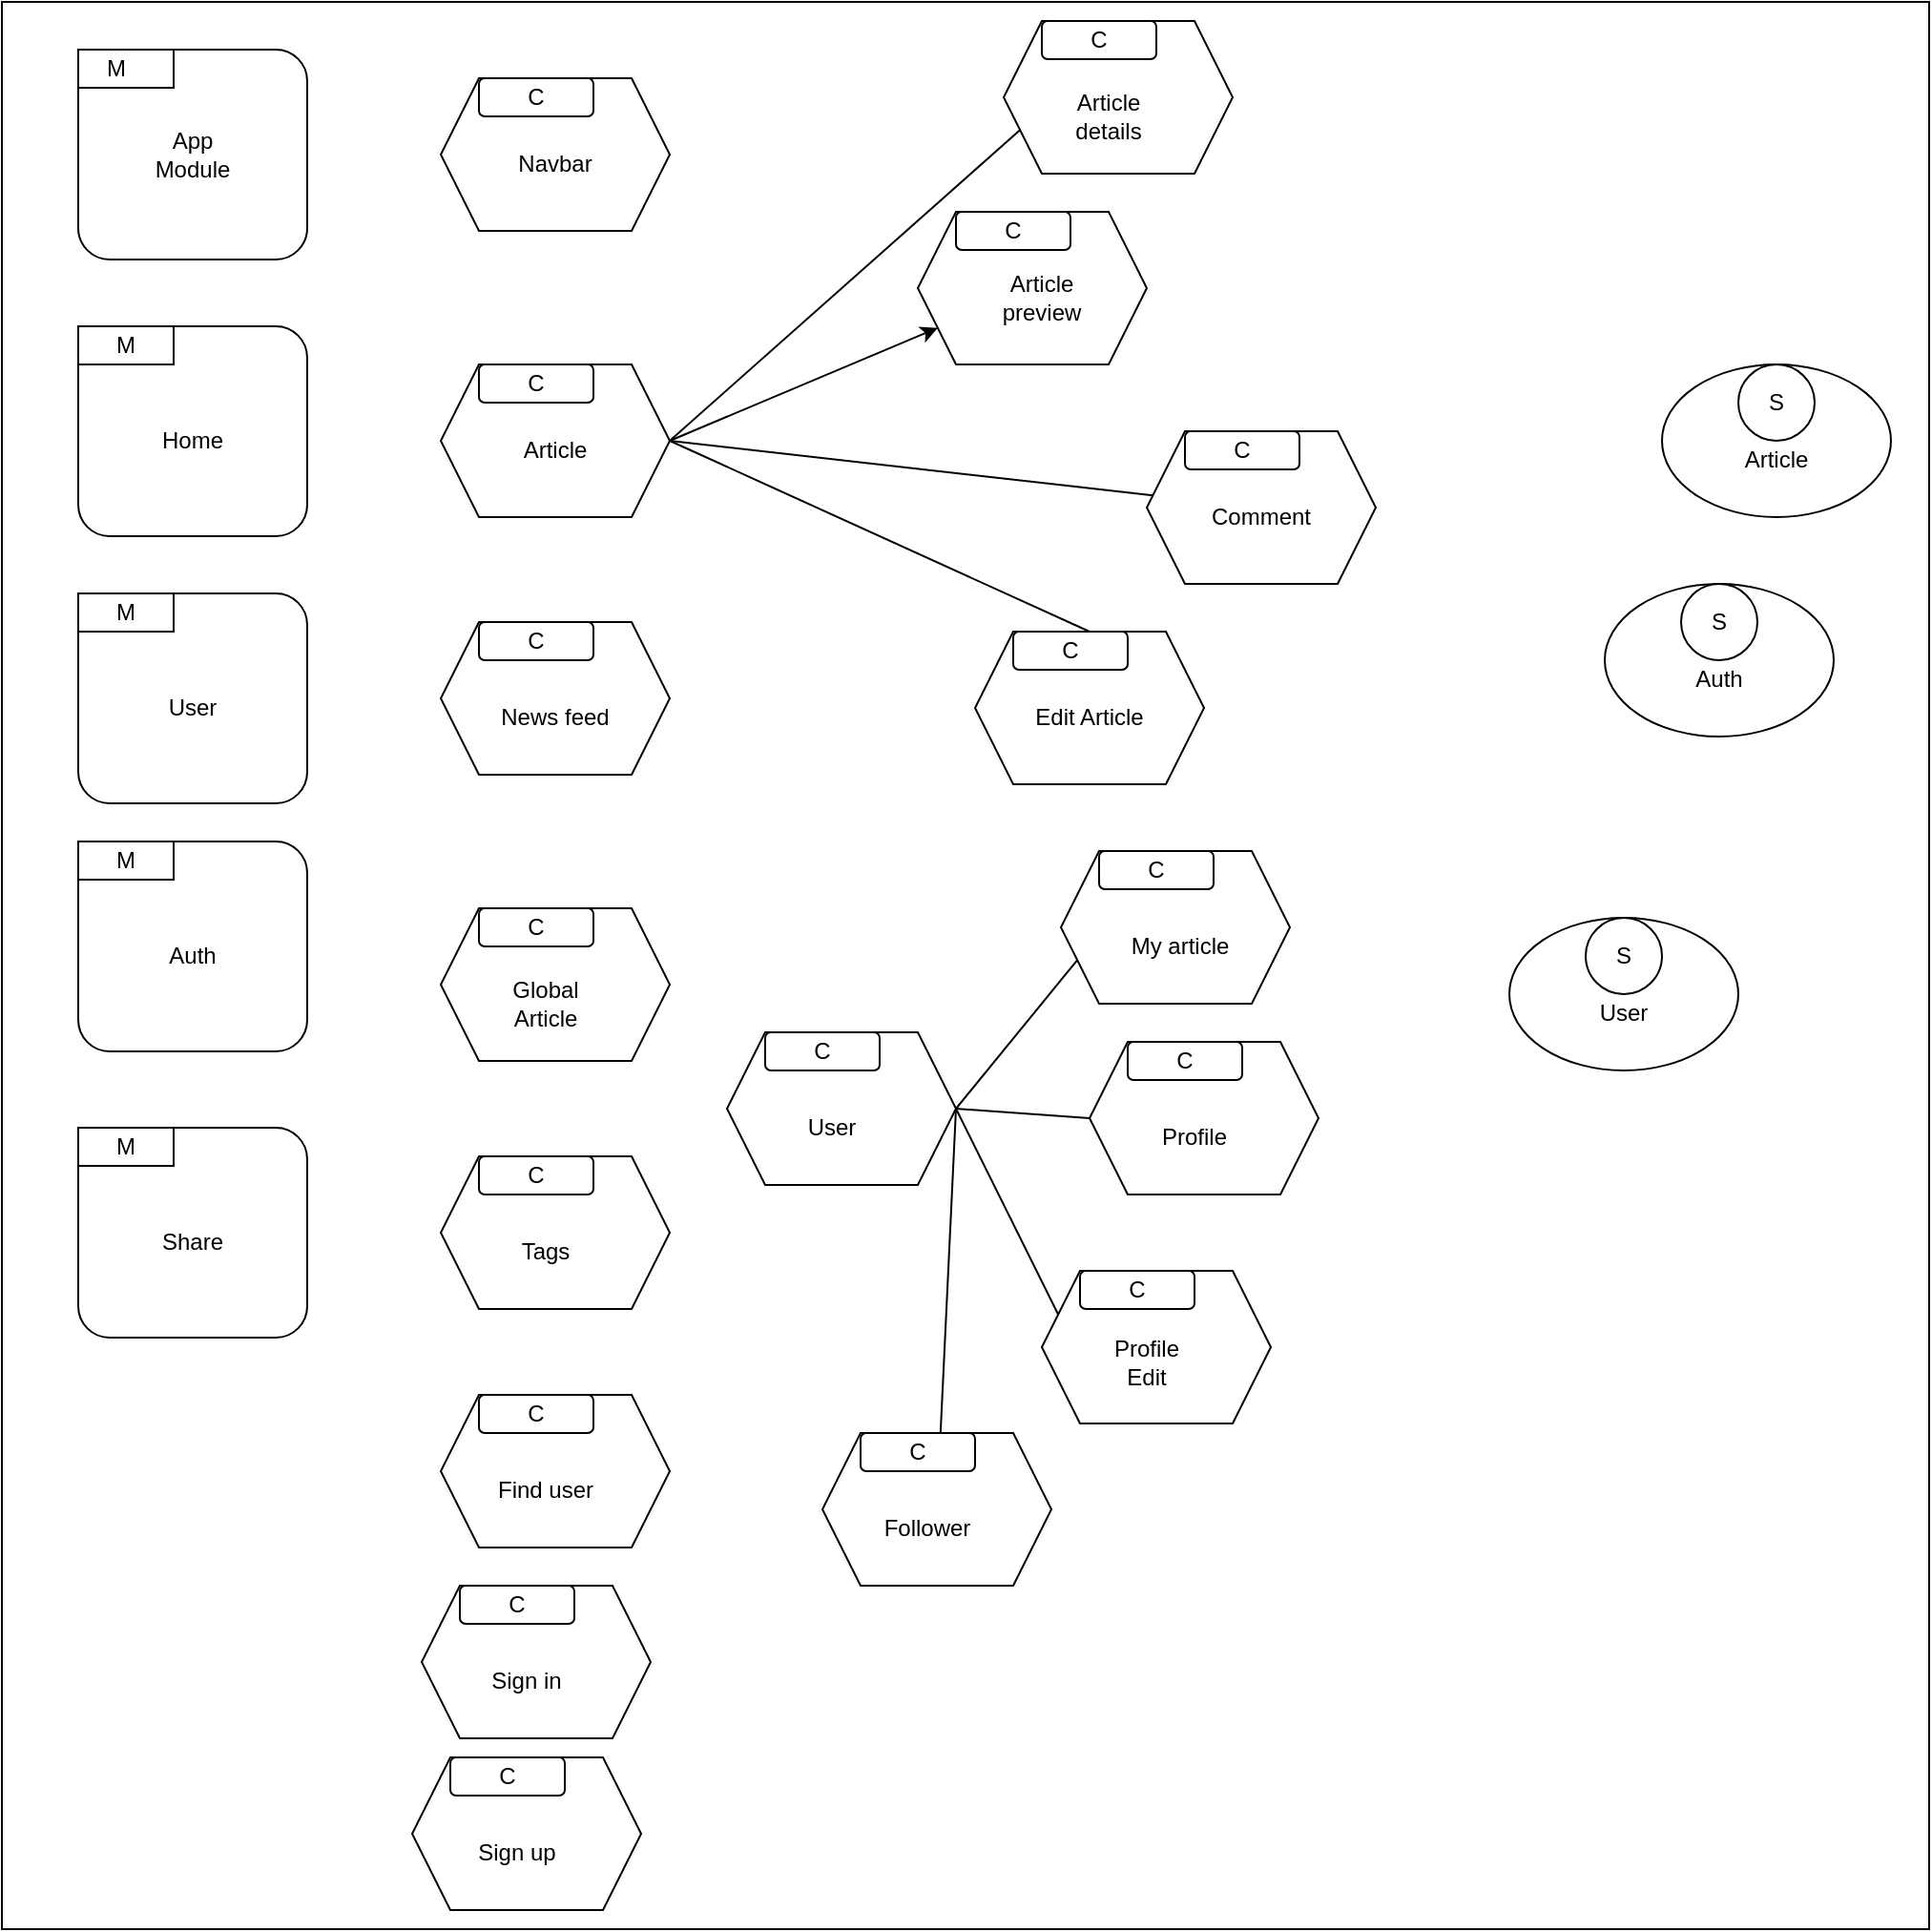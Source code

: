 <mxfile version="13.8.8" type="github"><diagram id="GLidbG7Urw2ieAbXaXTr" name="Page-1"><mxGraphModel dx="1422" dy="794" grid="1" gridSize="10" guides="1" tooltips="1" connect="1" arrows="1" fold="1" page="1" pageScale="1" pageWidth="827" pageHeight="1169" math="0" shadow="0"><root><mxCell id="0"/><mxCell id="1" parent="0"/><mxCell id="wJChuBZiBKXskEhfGxiS-1" value="" style="whiteSpace=wrap;html=1;aspect=fixed;" parent="1" vertex="1"><mxGeometry x="20" y="30" width="1010" height="1010" as="geometry"/></mxCell><mxCell id="wJChuBZiBKXskEhfGxiS-2" value="" style="rounded=1;whiteSpace=wrap;html=1;" parent="1" vertex="1"><mxGeometry x="60" y="55" width="120" height="110" as="geometry"/></mxCell><mxCell id="wJChuBZiBKXskEhfGxiS-8" value="" style="rounded=0;whiteSpace=wrap;html=1;" parent="1" vertex="1"><mxGeometry x="60" y="55" width="50" height="20" as="geometry"/></mxCell><mxCell id="wJChuBZiBKXskEhfGxiS-9" value="M" style="text;html=1;strokeColor=none;fillColor=none;align=center;verticalAlign=middle;whiteSpace=wrap;rounded=0;" parent="1" vertex="1"><mxGeometry x="60" y="55" width="40" height="20" as="geometry"/></mxCell><mxCell id="wJChuBZiBKXskEhfGxiS-16" value="" style="shape=hexagon;perimeter=hexagonPerimeter2;whiteSpace=wrap;html=1;fixedSize=1;" parent="1" vertex="1"><mxGeometry x="250" y="70" width="120" height="80" as="geometry"/></mxCell><mxCell id="wJChuBZiBKXskEhfGxiS-17" value="" style="rounded=1;whiteSpace=wrap;html=1;" parent="1" vertex="1"><mxGeometry x="270" y="70" width="60" height="20" as="geometry"/></mxCell><mxCell id="wJChuBZiBKXskEhfGxiS-18" value="C" style="text;html=1;strokeColor=none;fillColor=none;align=center;verticalAlign=middle;whiteSpace=wrap;rounded=0;" parent="1" vertex="1"><mxGeometry x="280" y="70" width="40" height="20" as="geometry"/></mxCell><mxCell id="wJChuBZiBKXskEhfGxiS-19" value="" style="ellipse;whiteSpace=wrap;html=1;" parent="1" vertex="1"><mxGeometry x="890" y="220" width="120" height="80" as="geometry"/></mxCell><mxCell id="wJChuBZiBKXskEhfGxiS-20" value="App Module" style="text;html=1;strokeColor=none;fillColor=none;align=center;verticalAlign=middle;whiteSpace=wrap;rounded=0;" parent="1" vertex="1"><mxGeometry x="90" y="95" width="60" height="30" as="geometry"/></mxCell><mxCell id="wJChuBZiBKXskEhfGxiS-21" value="" style="rounded=1;whiteSpace=wrap;html=1;" parent="1" vertex="1"><mxGeometry x="60" y="200" width="120" height="110" as="geometry"/></mxCell><mxCell id="wJChuBZiBKXskEhfGxiS-22" value="M" style="rounded=0;whiteSpace=wrap;html=1;" parent="1" vertex="1"><mxGeometry x="60" y="200" width="50" height="20" as="geometry"/></mxCell><mxCell id="wJChuBZiBKXskEhfGxiS-23" value="Home" style="text;html=1;strokeColor=none;fillColor=none;align=center;verticalAlign=middle;whiteSpace=wrap;rounded=0;" parent="1" vertex="1"><mxGeometry x="90" y="245" width="60" height="30" as="geometry"/></mxCell><mxCell id="wJChuBZiBKXskEhfGxiS-29" value="" style="rounded=1;whiteSpace=wrap;html=1;" parent="1" vertex="1"><mxGeometry x="60" y="340" width="120" height="110" as="geometry"/></mxCell><mxCell id="wJChuBZiBKXskEhfGxiS-30" value="M" style="rounded=0;whiteSpace=wrap;html=1;" parent="1" vertex="1"><mxGeometry x="60" y="340" width="50" height="20" as="geometry"/></mxCell><mxCell id="wJChuBZiBKXskEhfGxiS-31" value="User" style="text;html=1;strokeColor=none;fillColor=none;align=center;verticalAlign=middle;whiteSpace=wrap;rounded=0;" parent="1" vertex="1"><mxGeometry x="90" y="385" width="60" height="30" as="geometry"/></mxCell><mxCell id="wJChuBZiBKXskEhfGxiS-32" value="" style="rounded=1;whiteSpace=wrap;html=1;" parent="1" vertex="1"><mxGeometry x="60" y="470" width="120" height="110" as="geometry"/></mxCell><mxCell id="wJChuBZiBKXskEhfGxiS-33" value="M" style="rounded=0;whiteSpace=wrap;html=1;" parent="1" vertex="1"><mxGeometry x="60" y="470" width="50" height="20" as="geometry"/></mxCell><mxCell id="wJChuBZiBKXskEhfGxiS-34" value="Auth" style="text;html=1;strokeColor=none;fillColor=none;align=center;verticalAlign=middle;whiteSpace=wrap;rounded=0;" parent="1" vertex="1"><mxGeometry x="90" y="515" width="60" height="30" as="geometry"/></mxCell><mxCell id="wJChuBZiBKXskEhfGxiS-35" value="" style="rounded=1;whiteSpace=wrap;html=1;" parent="1" vertex="1"><mxGeometry x="60" y="620" width="120" height="110" as="geometry"/></mxCell><mxCell id="wJChuBZiBKXskEhfGxiS-36" value="M" style="rounded=0;whiteSpace=wrap;html=1;" parent="1" vertex="1"><mxGeometry x="60" y="620" width="50" height="20" as="geometry"/></mxCell><mxCell id="wJChuBZiBKXskEhfGxiS-37" value="Share" style="text;html=1;strokeColor=none;fillColor=none;align=center;verticalAlign=middle;whiteSpace=wrap;rounded=0;" parent="1" vertex="1"><mxGeometry x="90" y="665" width="60" height="30" as="geometry"/></mxCell><mxCell id="wJChuBZiBKXskEhfGxiS-39" value="" style="shape=hexagon;perimeter=hexagonPerimeter2;whiteSpace=wrap;html=1;fixedSize=1;" parent="1" vertex="1"><mxGeometry x="250" y="220" width="120" height="80" as="geometry"/></mxCell><mxCell id="wJChuBZiBKXskEhfGxiS-40" value="" style="rounded=1;whiteSpace=wrap;html=1;" parent="1" vertex="1"><mxGeometry x="270" y="220" width="60" height="20" as="geometry"/></mxCell><mxCell id="wJChuBZiBKXskEhfGxiS-41" value="C" style="text;html=1;strokeColor=none;fillColor=none;align=center;verticalAlign=middle;whiteSpace=wrap;rounded=0;" parent="1" vertex="1"><mxGeometry x="280" y="220" width="40" height="20" as="geometry"/></mxCell><mxCell id="wJChuBZiBKXskEhfGxiS-42" value="" style="shape=hexagon;perimeter=hexagonPerimeter2;whiteSpace=wrap;html=1;fixedSize=1;" parent="1" vertex="1"><mxGeometry x="250" y="355" width="120" height="80" as="geometry"/></mxCell><mxCell id="wJChuBZiBKXskEhfGxiS-43" value="" style="rounded=1;whiteSpace=wrap;html=1;" parent="1" vertex="1"><mxGeometry x="270" y="355" width="60" height="20" as="geometry"/></mxCell><mxCell id="wJChuBZiBKXskEhfGxiS-44" value="C" style="text;html=1;strokeColor=none;fillColor=none;align=center;verticalAlign=middle;whiteSpace=wrap;rounded=0;" parent="1" vertex="1"><mxGeometry x="280" y="355" width="40" height="20" as="geometry"/></mxCell><mxCell id="wJChuBZiBKXskEhfGxiS-45" value="" style="shape=hexagon;perimeter=hexagonPerimeter2;whiteSpace=wrap;html=1;fixedSize=1;" parent="1" vertex="1"><mxGeometry x="250" y="505" width="120" height="80" as="geometry"/></mxCell><mxCell id="wJChuBZiBKXskEhfGxiS-46" value="" style="rounded=1;whiteSpace=wrap;html=1;" parent="1" vertex="1"><mxGeometry x="270" y="505" width="60" height="20" as="geometry"/></mxCell><mxCell id="wJChuBZiBKXskEhfGxiS-47" value="C" style="text;html=1;strokeColor=none;fillColor=none;align=center;verticalAlign=middle;whiteSpace=wrap;rounded=0;" parent="1" vertex="1"><mxGeometry x="280" y="505" width="40" height="20" as="geometry"/></mxCell><mxCell id="wJChuBZiBKXskEhfGxiS-48" value="" style="shape=hexagon;perimeter=hexagonPerimeter2;whiteSpace=wrap;html=1;fixedSize=1;" parent="1" vertex="1"><mxGeometry x="250" y="635" width="120" height="80" as="geometry"/></mxCell><mxCell id="wJChuBZiBKXskEhfGxiS-49" value="" style="rounded=1;whiteSpace=wrap;html=1;" parent="1" vertex="1"><mxGeometry x="270" y="635" width="60" height="20" as="geometry"/></mxCell><mxCell id="wJChuBZiBKXskEhfGxiS-50" value="C" style="text;html=1;strokeColor=none;fillColor=none;align=center;verticalAlign=middle;whiteSpace=wrap;rounded=0;" parent="1" vertex="1"><mxGeometry x="280" y="635" width="40" height="20" as="geometry"/></mxCell><mxCell id="wJChuBZiBKXskEhfGxiS-52" value="" style="shape=hexagon;perimeter=hexagonPerimeter2;whiteSpace=wrap;html=1;fixedSize=1;" parent="1" vertex="1"><mxGeometry x="250" y="760" width="120" height="80" as="geometry"/></mxCell><mxCell id="wJChuBZiBKXskEhfGxiS-53" value="" style="rounded=1;whiteSpace=wrap;html=1;" parent="1" vertex="1"><mxGeometry x="270" y="760" width="60" height="20" as="geometry"/></mxCell><mxCell id="wJChuBZiBKXskEhfGxiS-54" value="C" style="text;html=1;strokeColor=none;fillColor=none;align=center;verticalAlign=middle;whiteSpace=wrap;rounded=0;" parent="1" vertex="1"><mxGeometry x="280" y="760" width="40" height="20" as="geometry"/></mxCell><mxCell id="wJChuBZiBKXskEhfGxiS-57" value="" style="shape=hexagon;perimeter=hexagonPerimeter2;whiteSpace=wrap;html=1;fixedSize=1;" parent="1" vertex="1"><mxGeometry x="240" y="860" width="120" height="80" as="geometry"/></mxCell><mxCell id="wJChuBZiBKXskEhfGxiS-58" value="" style="rounded=1;whiteSpace=wrap;html=1;" parent="1" vertex="1"><mxGeometry x="260" y="860" width="60" height="20" as="geometry"/></mxCell><mxCell id="wJChuBZiBKXskEhfGxiS-59" value="C" style="text;html=1;strokeColor=none;fillColor=none;align=center;verticalAlign=middle;whiteSpace=wrap;rounded=0;" parent="1" vertex="1"><mxGeometry x="270" y="860" width="40" height="20" as="geometry"/></mxCell><mxCell id="wJChuBZiBKXskEhfGxiS-60" value="" style="shape=hexagon;perimeter=hexagonPerimeter2;whiteSpace=wrap;html=1;fixedSize=1;" parent="1" vertex="1"><mxGeometry x="545" y="40" width="120" height="80" as="geometry"/></mxCell><mxCell id="wJChuBZiBKXskEhfGxiS-61" value="" style="rounded=1;whiteSpace=wrap;html=1;" parent="1" vertex="1"><mxGeometry x="565" y="40" width="60" height="20" as="geometry"/></mxCell><mxCell id="wJChuBZiBKXskEhfGxiS-62" value="C" style="text;html=1;strokeColor=none;fillColor=none;align=center;verticalAlign=middle;whiteSpace=wrap;rounded=0;" parent="1" vertex="1"><mxGeometry x="575" y="40" width="40" height="20" as="geometry"/></mxCell><mxCell id="wJChuBZiBKXskEhfGxiS-63" value="Navbar" style="text;html=1;strokeColor=none;fillColor=none;align=center;verticalAlign=middle;whiteSpace=wrap;rounded=0;" parent="1" vertex="1"><mxGeometry x="285" y="105" width="50" height="20" as="geometry"/></mxCell><mxCell id="wJChuBZiBKXskEhfGxiS-64" value="" style="shape=hexagon;perimeter=hexagonPerimeter2;whiteSpace=wrap;html=1;fixedSize=1;" parent="1" vertex="1"><mxGeometry x="500" y="140" width="120" height="80" as="geometry"/></mxCell><mxCell id="wJChuBZiBKXskEhfGxiS-65" value="" style="rounded=1;whiteSpace=wrap;html=1;" parent="1" vertex="1"><mxGeometry x="520" y="140" width="60" height="20" as="geometry"/></mxCell><mxCell id="wJChuBZiBKXskEhfGxiS-66" value="C" style="text;html=1;strokeColor=none;fillColor=none;align=center;verticalAlign=middle;whiteSpace=wrap;rounded=0;" parent="1" vertex="1"><mxGeometry x="530" y="140" width="40" height="20" as="geometry"/></mxCell><mxCell id="wJChuBZiBKXskEhfGxiS-67" value="" style="shape=hexagon;perimeter=hexagonPerimeter2;whiteSpace=wrap;html=1;fixedSize=1;" parent="1" vertex="1"><mxGeometry x="530" y="360" width="120" height="80" as="geometry"/></mxCell><mxCell id="wJChuBZiBKXskEhfGxiS-68" value="" style="rounded=1;whiteSpace=wrap;html=1;" parent="1" vertex="1"><mxGeometry x="550" y="360" width="60" height="20" as="geometry"/></mxCell><mxCell id="wJChuBZiBKXskEhfGxiS-69" value="C" style="text;html=1;strokeColor=none;fillColor=none;align=center;verticalAlign=middle;whiteSpace=wrap;rounded=0;" parent="1" vertex="1"><mxGeometry x="560" y="360" width="40" height="20" as="geometry"/></mxCell><mxCell id="wJChuBZiBKXskEhfGxiS-70" value="" style="shape=hexagon;perimeter=hexagonPerimeter2;whiteSpace=wrap;html=1;fixedSize=1;" parent="1" vertex="1"><mxGeometry x="620" y="255" width="120" height="80" as="geometry"/></mxCell><mxCell id="wJChuBZiBKXskEhfGxiS-71" value="" style="rounded=1;whiteSpace=wrap;html=1;" parent="1" vertex="1"><mxGeometry x="640" y="255" width="60" height="20" as="geometry"/></mxCell><mxCell id="wJChuBZiBKXskEhfGxiS-72" value="C" style="text;html=1;strokeColor=none;fillColor=none;align=center;verticalAlign=middle;whiteSpace=wrap;rounded=0;" parent="1" vertex="1"><mxGeometry x="650" y="255" width="40" height="20" as="geometry"/></mxCell><mxCell id="wJChuBZiBKXskEhfGxiS-73" value="Article" style="text;html=1;strokeColor=none;fillColor=none;align=center;verticalAlign=middle;whiteSpace=wrap;rounded=0;" parent="1" vertex="1"><mxGeometry x="280" y="255" width="60" height="20" as="geometry"/></mxCell><mxCell id="wJChuBZiBKXskEhfGxiS-74" value="" style="endArrow=classic;html=1;" parent="1" target="wJChuBZiBKXskEhfGxiS-64" edge="1"><mxGeometry width="50" height="50" relative="1" as="geometry"><mxPoint x="370" y="260" as="sourcePoint"/><mxPoint x="420" y="200" as="targetPoint"/></mxGeometry></mxCell><mxCell id="wJChuBZiBKXskEhfGxiS-76" value="" style="endArrow=none;html=1;entryX=0;entryY=0.75;entryDx=0;entryDy=0;" parent="1" target="wJChuBZiBKXskEhfGxiS-60" edge="1"><mxGeometry width="50" height="50" relative="1" as="geometry"><mxPoint x="370" y="260" as="sourcePoint"/><mxPoint x="420" y="210" as="targetPoint"/></mxGeometry></mxCell><mxCell id="wJChuBZiBKXskEhfGxiS-77" value="" style="endArrow=none;html=1;entryX=1;entryY=0.5;entryDx=0;entryDy=0;" parent="1" source="wJChuBZiBKXskEhfGxiS-70" target="wJChuBZiBKXskEhfGxiS-39" edge="1"><mxGeometry width="50" height="50" relative="1" as="geometry"><mxPoint x="370" y="310" as="sourcePoint"/><mxPoint x="430" y="270" as="targetPoint"/><Array as="points"/></mxGeometry></mxCell><mxCell id="wJChuBZiBKXskEhfGxiS-79" value="" style="endArrow=none;html=1;exitX=0.75;exitY=0;exitDx=0;exitDy=0;entryX=1;entryY=0.5;entryDx=0;entryDy=0;" parent="1" source="wJChuBZiBKXskEhfGxiS-69" target="wJChuBZiBKXskEhfGxiS-39" edge="1"><mxGeometry width="50" height="50" relative="1" as="geometry"><mxPoint x="633.206" y="298.588" as="sourcePoint"/><mxPoint x="390" y="269.091" as="targetPoint"/><Array as="points"/></mxGeometry></mxCell><mxCell id="wJChuBZiBKXskEhfGxiS-83" value="Article details" style="text;html=1;strokeColor=none;fillColor=none;align=center;verticalAlign=middle;whiteSpace=wrap;rounded=0;" parent="1" vertex="1"><mxGeometry x="565" y="75" width="70" height="30" as="geometry"/></mxCell><mxCell id="wJChuBZiBKXskEhfGxiS-84" value="Article preview" style="text;html=1;strokeColor=none;fillColor=none;align=center;verticalAlign=middle;whiteSpace=wrap;rounded=0;" parent="1" vertex="1"><mxGeometry x="530" y="170" width="70" height="30" as="geometry"/></mxCell><mxCell id="wJChuBZiBKXskEhfGxiS-86" value="Comment" style="text;html=1;strokeColor=none;fillColor=none;align=center;verticalAlign=middle;whiteSpace=wrap;rounded=0;" parent="1" vertex="1"><mxGeometry x="640" y="290" width="80" height="20" as="geometry"/></mxCell><mxCell id="wJChuBZiBKXskEhfGxiS-88" value="News feed" style="text;html=1;strokeColor=none;fillColor=none;align=center;verticalAlign=middle;whiteSpace=wrap;rounded=0;" parent="1" vertex="1"><mxGeometry x="280" y="395" width="60" height="20" as="geometry"/></mxCell><mxCell id="wJChuBZiBKXskEhfGxiS-89" value="Edit Article" style="text;html=1;strokeColor=none;fillColor=none;align=center;verticalAlign=middle;whiteSpace=wrap;rounded=0;" parent="1" vertex="1"><mxGeometry x="555" y="395" width="70" height="20" as="geometry"/></mxCell><mxCell id="wJChuBZiBKXskEhfGxiS-90" value="Global Article" style="text;html=1;strokeColor=none;fillColor=none;align=center;verticalAlign=middle;whiteSpace=wrap;rounded=0;" parent="1" vertex="1"><mxGeometry x="275" y="540" width="60" height="30" as="geometry"/></mxCell><mxCell id="wJChuBZiBKXskEhfGxiS-91" value="Tags" style="text;html=1;strokeColor=none;fillColor=none;align=center;verticalAlign=middle;whiteSpace=wrap;rounded=0;" parent="1" vertex="1"><mxGeometry x="285" y="675" width="40" height="20" as="geometry"/></mxCell><mxCell id="wJChuBZiBKXskEhfGxiS-92" value="Find user" style="text;html=1;strokeColor=none;fillColor=none;align=center;verticalAlign=middle;whiteSpace=wrap;rounded=0;" parent="1" vertex="1"><mxGeometry x="275" y="800" width="60" height="20" as="geometry"/></mxCell><mxCell id="wJChuBZiBKXskEhfGxiS-93" value="Sign in" style="text;html=1;strokeColor=none;fillColor=none;align=center;verticalAlign=middle;whiteSpace=wrap;rounded=0;" parent="1" vertex="1"><mxGeometry x="270" y="900" width="50" height="20" as="geometry"/></mxCell><mxCell id="wJChuBZiBKXskEhfGxiS-94" value="" style="shape=hexagon;perimeter=hexagonPerimeter2;whiteSpace=wrap;html=1;fixedSize=1;" parent="1" vertex="1"><mxGeometry x="235" y="950" width="120" height="80" as="geometry"/></mxCell><mxCell id="wJChuBZiBKXskEhfGxiS-95" value="" style="rounded=1;whiteSpace=wrap;html=1;" parent="1" vertex="1"><mxGeometry x="255" y="950" width="60" height="20" as="geometry"/></mxCell><mxCell id="wJChuBZiBKXskEhfGxiS-96" value="C" style="text;html=1;strokeColor=none;fillColor=none;align=center;verticalAlign=middle;whiteSpace=wrap;rounded=0;" parent="1" vertex="1"><mxGeometry x="265" y="950" width="40" height="20" as="geometry"/></mxCell><mxCell id="wJChuBZiBKXskEhfGxiS-97" value="Sign up" style="text;html=1;strokeColor=none;fillColor=none;align=center;verticalAlign=middle;whiteSpace=wrap;rounded=0;" parent="1" vertex="1"><mxGeometry x="265" y="990" width="50" height="20" as="geometry"/></mxCell><mxCell id="wJChuBZiBKXskEhfGxiS-98" value="" style="shape=hexagon;perimeter=hexagonPerimeter2;whiteSpace=wrap;html=1;fixedSize=1;" parent="1" vertex="1"><mxGeometry x="400" y="570" width="120" height="80" as="geometry"/></mxCell><mxCell id="wJChuBZiBKXskEhfGxiS-99" value="" style="rounded=1;whiteSpace=wrap;html=1;" parent="1" vertex="1"><mxGeometry x="420" y="570" width="60" height="20" as="geometry"/></mxCell><mxCell id="wJChuBZiBKXskEhfGxiS-100" value="C" style="text;html=1;strokeColor=none;fillColor=none;align=center;verticalAlign=middle;whiteSpace=wrap;rounded=0;" parent="1" vertex="1"><mxGeometry x="430" y="570" width="40" height="20" as="geometry"/></mxCell><mxCell id="wJChuBZiBKXskEhfGxiS-101" value="User&lt;span style=&quot;color: rgba(0 , 0 , 0 , 0) ; font-family: monospace ; font-size: 0px&quot;&gt;%3CmxGraphModel%3E%3Croot%3E%3CmxCell%20id%3D%220%22%2F%3E%3CmxCell%20id%3D%221%22%20parent%3D%220%22%2F%3E%3CmxCell%20id%3D%222%22%20value%3D%22%22%20style%3D%22shape%3Dhexagon%3Bperimeter%3DhexagonPerimeter2%3BwhiteSpace%3Dwrap%3Bhtml%3D1%3BfixedSize%3D1%3B%22%20vertex%3D%221%22%20parent%3D%221%22%3E%3CmxGeometry%20x%3D%22240%22%20y%3D%22860%22%20width%3D%22120%22%20height%3D%2280%22%20as%3D%22geometry%22%2F%3E%3C%2FmxCell%3E%3CmxCell%20id%3D%223%22%20value%3D%22%22%20style%3D%22rounded%3D1%3BwhiteSpace%3Dwrap%3Bhtml%3D1%3B%22%20vertex%3D%221%22%20parent%3D%221%22%3E%3CmxGeometry%20x%3D%22260%22%20y%3D%22860%22%20width%3D%2260%22%20height%3D%2220%22%20as%3D%22geometry%22%2F%3E%3C%2FmxCell%3E%3CmxCell%20id%3D%224%22%20value%3D%22C%22%20style%3D%22text%3Bhtml%3D1%3BstrokeColor%3Dnone%3BfillColor%3Dnone%3Balign%3Dcenter%3BverticalAlign%3Dmiddle%3BwhiteSpace%3Dwrap%3Brounded%3D0%3B%22%20vertex%3D%221%22%20parent%3D%221%22%3E%3CmxGeometry%20x%3D%22270%22%20y%3D%22860%22%20width%3D%2240%22%20height%3D%2220%22%20as%3D%22geometry%22%2F%3E%3C%2FmxCell%3E%3CmxCell%20id%3D%225%22%20value%3D%22Sign%20in%22%20style%3D%22text%3Bhtml%3D1%3BstrokeColor%3Dnone%3BfillColor%3Dnone%3Balign%3Dcenter%3BverticalAlign%3Dmiddle%3BwhiteSpace%3Dwrap%3Brounded%3D0%3B%22%20vertex%3D%221%22%20parent%3D%221%22%3E%3CmxGeometry%20x%3D%22270%22%20y%3D%22900%22%20width%3D%2250%22%20height%3D%2220%22%20as%3D%22geometry%22%2F%3E%3C%2FmxCell%3E%3C%2Froot%3E%3C%2FmxGraphModel%3E&lt;/span&gt;" style="text;html=1;strokeColor=none;fillColor=none;align=center;verticalAlign=middle;whiteSpace=wrap;rounded=0;" parent="1" vertex="1"><mxGeometry x="430" y="610" width="50" height="20" as="geometry"/></mxCell><mxCell id="wJChuBZiBKXskEhfGxiS-102" value="" style="shape=hexagon;perimeter=hexagonPerimeter2;whiteSpace=wrap;html=1;fixedSize=1;" parent="1" vertex="1"><mxGeometry x="590" y="575" width="120" height="80" as="geometry"/></mxCell><mxCell id="wJChuBZiBKXskEhfGxiS-103" value="" style="rounded=1;whiteSpace=wrap;html=1;" parent="1" vertex="1"><mxGeometry x="610" y="575" width="60" height="20" as="geometry"/></mxCell><mxCell id="wJChuBZiBKXskEhfGxiS-104" value="C" style="text;html=1;strokeColor=none;fillColor=none;align=center;verticalAlign=middle;whiteSpace=wrap;rounded=0;" parent="1" vertex="1"><mxGeometry x="620" y="575" width="40" height="20" as="geometry"/></mxCell><mxCell id="wJChuBZiBKXskEhfGxiS-105" value="Profile&lt;span style=&quot;color: rgba(0 , 0 , 0 , 0) ; font-family: monospace ; font-size: 0px&quot;&gt;%3CmxGraphModel%3E%3Croot%3E%3CmxCell%20id%3D%220%22%2F%3E%3CmxCell%20id%3D%221%22%20parent%3D%220%22%2F%3E%3CmxCell%20id%3D%222%22%20value%3D%22%22%20style%3D%22shape%3Dhexagon%3Bperimeter%3DhexagonPerimeter2%3BwhiteSpace%3Dwrap%3Bhtml%3D1%3BfixedSize%3D1%3B%22%20vertex%3D%221%22%20parent%3D%221%22%3E%3CmxGeometry%20x%3D%22240%22%20y%3D%22860%22%20width%3D%22120%22%20height%3D%2280%22%20as%3D%22geometry%22%2F%3E%3C%2FmxCell%3E%3CmxCell%20id%3D%223%22%20value%3D%22%22%20style%3D%22rounded%3D1%3BwhiteSpace%3Dwrap%3Bhtml%3D1%3B%22%20vertex%3D%221%22%20parent%3D%221%22%3E%3CmxGeometry%20x%3D%22260%22%20y%3D%22860%22%20width%3D%2260%22%20height%3D%2220%22%20as%3D%22geometry%22%2F%3E%3C%2FmxCell%3E%3CmxCell%20id%3D%224%22%20value%3D%22C%22%20style%3D%22text%3Bhtml%3D1%3BstrokeColor%3Dnone%3BfillColor%3Dnone%3Balign%3Dcenter%3BverticalAlign%3Dmiddle%3BwhiteSpace%3Dwrap%3Brounded%3D0%3B%22%20vertex%3D%221%22%20parent%3D%221%22%3E%3CmxGeometry%20x%3D%22270%22%20y%3D%22860%22%20width%3D%2240%22%20height%3D%2220%22%20as%3D%22geometry%22%2F%3E%3C%2FmxCell%3E%3CmxCell%20id%3D%225%22%20value%3D%22Sign%20in%22%20style%3D%22text%3Bhtml%3D1%3BstrokeColor%3Dnone%3BfillColor%3Dnone%3Balign%3Dcenter%3BverticalAlign%3Dmiddle%3BwhiteSpace%3Dwrap%3Brounded%3D0%3B%22%20vertex%3D%221%22%20parent%3D%221%22%3E%3CmxGeometry%20x%3D%22270%22%20y%3D%22900%22%20width%3D%2250%22%20height%3D%2220%22%20as%3D%22geometry%22%2F%3E%3C%2FmxCell%3E%3C%2Froot%3E%3C%2FmxGraphModel%3E&lt;/span&gt;" style="text;html=1;strokeColor=none;fillColor=none;align=center;verticalAlign=middle;whiteSpace=wrap;rounded=0;" parent="1" vertex="1"><mxGeometry x="620" y="615" width="50" height="20" as="geometry"/></mxCell><mxCell id="wJChuBZiBKXskEhfGxiS-106" value="" style="shape=hexagon;perimeter=hexagonPerimeter2;whiteSpace=wrap;html=1;fixedSize=1;" parent="1" vertex="1"><mxGeometry x="565" y="695" width="120" height="80" as="geometry"/></mxCell><mxCell id="wJChuBZiBKXskEhfGxiS-107" value="" style="rounded=1;whiteSpace=wrap;html=1;" parent="1" vertex="1"><mxGeometry x="585" y="695" width="60" height="20" as="geometry"/></mxCell><mxCell id="wJChuBZiBKXskEhfGxiS-108" value="C" style="text;html=1;strokeColor=none;fillColor=none;align=center;verticalAlign=middle;whiteSpace=wrap;rounded=0;" parent="1" vertex="1"><mxGeometry x="595" y="695" width="40" height="20" as="geometry"/></mxCell><mxCell id="wJChuBZiBKXskEhfGxiS-109" value="Profile Edit" style="text;html=1;strokeColor=none;fillColor=none;align=center;verticalAlign=middle;whiteSpace=wrap;rounded=0;" parent="1" vertex="1"><mxGeometry x="595" y="730" width="50" height="25" as="geometry"/></mxCell><mxCell id="wJChuBZiBKXskEhfGxiS-110" value="" style="shape=hexagon;perimeter=hexagonPerimeter2;whiteSpace=wrap;html=1;fixedSize=1;" parent="1" vertex="1"><mxGeometry x="450" y="780" width="120" height="80" as="geometry"/></mxCell><mxCell id="wJChuBZiBKXskEhfGxiS-111" value="" style="rounded=1;whiteSpace=wrap;html=1;" parent="1" vertex="1"><mxGeometry x="470" y="780" width="60" height="20" as="geometry"/></mxCell><mxCell id="wJChuBZiBKXskEhfGxiS-112" value="C" style="text;html=1;strokeColor=none;fillColor=none;align=center;verticalAlign=middle;whiteSpace=wrap;rounded=0;" parent="1" vertex="1"><mxGeometry x="480" y="780" width="40" height="20" as="geometry"/></mxCell><mxCell id="wJChuBZiBKXskEhfGxiS-113" value="Follower" style="text;html=1;strokeColor=none;fillColor=none;align=center;verticalAlign=middle;whiteSpace=wrap;rounded=0;" parent="1" vertex="1"><mxGeometry x="480" y="820" width="50" height="20" as="geometry"/></mxCell><mxCell id="wJChuBZiBKXskEhfGxiS-114" value="" style="shape=hexagon;perimeter=hexagonPerimeter2;whiteSpace=wrap;html=1;fixedSize=1;" parent="1" vertex="1"><mxGeometry x="575" y="475" width="120" height="80" as="geometry"/></mxCell><mxCell id="wJChuBZiBKXskEhfGxiS-115" value="" style="rounded=1;whiteSpace=wrap;html=1;" parent="1" vertex="1"><mxGeometry x="595" y="475" width="60" height="20" as="geometry"/></mxCell><mxCell id="wJChuBZiBKXskEhfGxiS-116" value="C" style="text;html=1;strokeColor=none;fillColor=none;align=center;verticalAlign=middle;whiteSpace=wrap;rounded=0;" parent="1" vertex="1"><mxGeometry x="605" y="475" width="40" height="20" as="geometry"/></mxCell><mxCell id="wJChuBZiBKXskEhfGxiS-117" value="My article" style="text;html=1;strokeColor=none;fillColor=none;align=center;verticalAlign=middle;whiteSpace=wrap;rounded=0;" parent="1" vertex="1"><mxGeometry x="605" y="515" width="65" height="20" as="geometry"/></mxCell><mxCell id="wJChuBZiBKXskEhfGxiS-118" value="" style="endArrow=none;html=1;entryX=0;entryY=0.75;entryDx=0;entryDy=0;" parent="1" target="wJChuBZiBKXskEhfGxiS-114" edge="1"><mxGeometry width="50" height="50" relative="1" as="geometry"><mxPoint x="520" y="610" as="sourcePoint"/><mxPoint x="570" y="560" as="targetPoint"/></mxGeometry></mxCell><mxCell id="wJChuBZiBKXskEhfGxiS-119" value="" style="endArrow=none;html=1;entryX=0;entryY=0.5;entryDx=0;entryDy=0;" parent="1" target="wJChuBZiBKXskEhfGxiS-102" edge="1"><mxGeometry width="50" height="50" relative="1" as="geometry"><mxPoint x="520" y="610" as="sourcePoint"/><mxPoint x="593.571" y="542.143" as="targetPoint"/></mxGeometry></mxCell><mxCell id="wJChuBZiBKXskEhfGxiS-120" value="" style="endArrow=none;html=1;entryX=0;entryY=0.25;entryDx=0;entryDy=0;" parent="1" target="wJChuBZiBKXskEhfGxiS-106" edge="1"><mxGeometry width="50" height="50" relative="1" as="geometry"><mxPoint x="520" y="610" as="sourcePoint"/><mxPoint x="600" y="625.0" as="targetPoint"/></mxGeometry></mxCell><mxCell id="wJChuBZiBKXskEhfGxiS-121" value="" style="endArrow=none;html=1;exitX=1;exitY=0.5;exitDx=0;exitDy=0;" parent="1" source="wJChuBZiBKXskEhfGxiS-98" target="wJChuBZiBKXskEhfGxiS-110" edge="1"><mxGeometry width="50" height="50" relative="1" as="geometry"><mxPoint x="530" y="620.0" as="sourcePoint"/><mxPoint x="510" y="770" as="targetPoint"/></mxGeometry></mxCell><mxCell id="wJChuBZiBKXskEhfGxiS-123" value="Article" style="text;html=1;strokeColor=none;fillColor=none;align=center;verticalAlign=middle;whiteSpace=wrap;rounded=0;" parent="1" vertex="1"><mxGeometry x="930" y="260" width="40" height="20" as="geometry"/></mxCell><mxCell id="wJChuBZiBKXskEhfGxiS-124" value="" style="ellipse;whiteSpace=wrap;html=1;aspect=fixed;" parent="1" vertex="1"><mxGeometry x="930" y="220" width="40" height="40" as="geometry"/></mxCell><mxCell id="wJChuBZiBKXskEhfGxiS-126" value="S" style="text;html=1;strokeColor=none;fillColor=none;align=center;verticalAlign=middle;whiteSpace=wrap;rounded=0;" parent="1" vertex="1"><mxGeometry x="930" y="230" width="40" height="20" as="geometry"/></mxCell><mxCell id="wJChuBZiBKXskEhfGxiS-127" value="" style="ellipse;whiteSpace=wrap;html=1;" parent="1" vertex="1"><mxGeometry x="860" y="335" width="120" height="80" as="geometry"/></mxCell><mxCell id="wJChuBZiBKXskEhfGxiS-128" value="Auth" style="text;html=1;strokeColor=none;fillColor=none;align=center;verticalAlign=middle;whiteSpace=wrap;rounded=0;" parent="1" vertex="1"><mxGeometry x="900" y="375" width="40" height="20" as="geometry"/></mxCell><mxCell id="wJChuBZiBKXskEhfGxiS-129" value="" style="ellipse;whiteSpace=wrap;html=1;aspect=fixed;" parent="1" vertex="1"><mxGeometry x="900" y="335" width="40" height="40" as="geometry"/></mxCell><mxCell id="wJChuBZiBKXskEhfGxiS-130" value="S" style="text;html=1;strokeColor=none;fillColor=none;align=center;verticalAlign=middle;whiteSpace=wrap;rounded=0;" parent="1" vertex="1"><mxGeometry x="900" y="345" width="40" height="20" as="geometry"/></mxCell><mxCell id="wJChuBZiBKXskEhfGxiS-131" value="" style="ellipse;whiteSpace=wrap;html=1;" parent="1" vertex="1"><mxGeometry x="810" y="510" width="120" height="80" as="geometry"/></mxCell><mxCell id="wJChuBZiBKXskEhfGxiS-132" value="User" style="text;html=1;strokeColor=none;fillColor=none;align=center;verticalAlign=middle;whiteSpace=wrap;rounded=0;" parent="1" vertex="1"><mxGeometry x="850" y="550" width="40" height="20" as="geometry"/></mxCell><mxCell id="wJChuBZiBKXskEhfGxiS-133" value="" style="ellipse;whiteSpace=wrap;html=1;aspect=fixed;" parent="1" vertex="1"><mxGeometry x="850" y="510" width="40" height="40" as="geometry"/></mxCell><mxCell id="wJChuBZiBKXskEhfGxiS-134" value="S" style="text;html=1;strokeColor=none;fillColor=none;align=center;verticalAlign=middle;whiteSpace=wrap;rounded=0;" parent="1" vertex="1"><mxGeometry x="850" y="520" width="40" height="20" as="geometry"/></mxCell></root></mxGraphModel></diagram></mxfile>